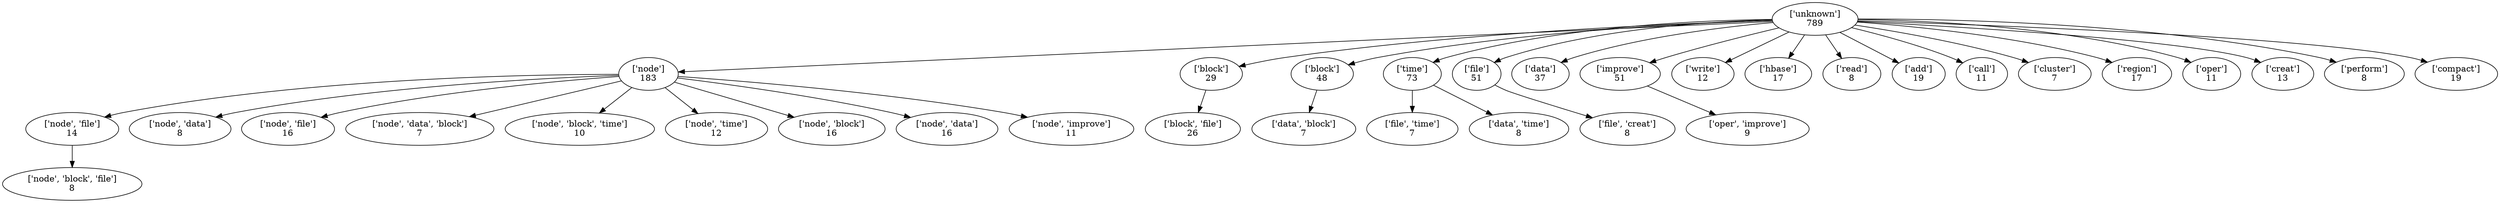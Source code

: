 strict digraph  {
	"['unknown']
789" -> "['node']
183";
	"['unknown']
789" -> "['block']
29";
	"['unknown']
789" -> "['block']
48";
	"['unknown']
789" -> "['time']
73";
	"['unknown']
789" -> "['file']
51";
	"['unknown']
789" -> "['data']
37";
	"['unknown']
789" -> "['improve']
51";
	"['unknown']
789" -> "['write']
12";
	"['unknown']
789" -> "['hbase']
17";
	"['unknown']
789" -> "['read']
8";
	"['unknown']
789" -> "['add']
19";
	"['unknown']
789" -> "['call']
11";
	"['unknown']
789" -> "['cluster']
7";
	"['unknown']
789" -> "['region']
17";
	"['unknown']
789" -> "['oper']
11";
	"['unknown']
789" -> "['creat']
13";
	"['unknown']
789" -> "['perform']
8";
	"['unknown']
789" -> "['compact']
19";
	"['node']
183" -> "['node', 'file']
14";
	"['node']
183" -> "['node', 'data']
8";
	"['node']
183" -> "['node', 'file']
16";
	"['node']
183" -> "['node', 'data', 'block']
7";
	"['node']
183" -> "['node', 'block', 'time']
10";
	"['node']
183" -> "['node', 'time']
12";
	"['node']
183" -> "['node', 'block']
16";
	"['node']
183" -> "['node', 'data']
16";
	"['node']
183" -> "['node', 'improve']
11";
	"['block']
29" -> "['block', 'file']
26";
	"['block']
48" -> "['data', 'block']
7";
	"['time']
73" -> "['file', 'time']
7";
	"['time']
73" -> "['data', 'time']
8";
	"['file']
51" -> "['file', 'creat']
8";
	"['improve']
51" -> "['oper', 'improve']
9";
	"['node', 'file']
14" -> "['node', 'block', 'file']
8";
}
